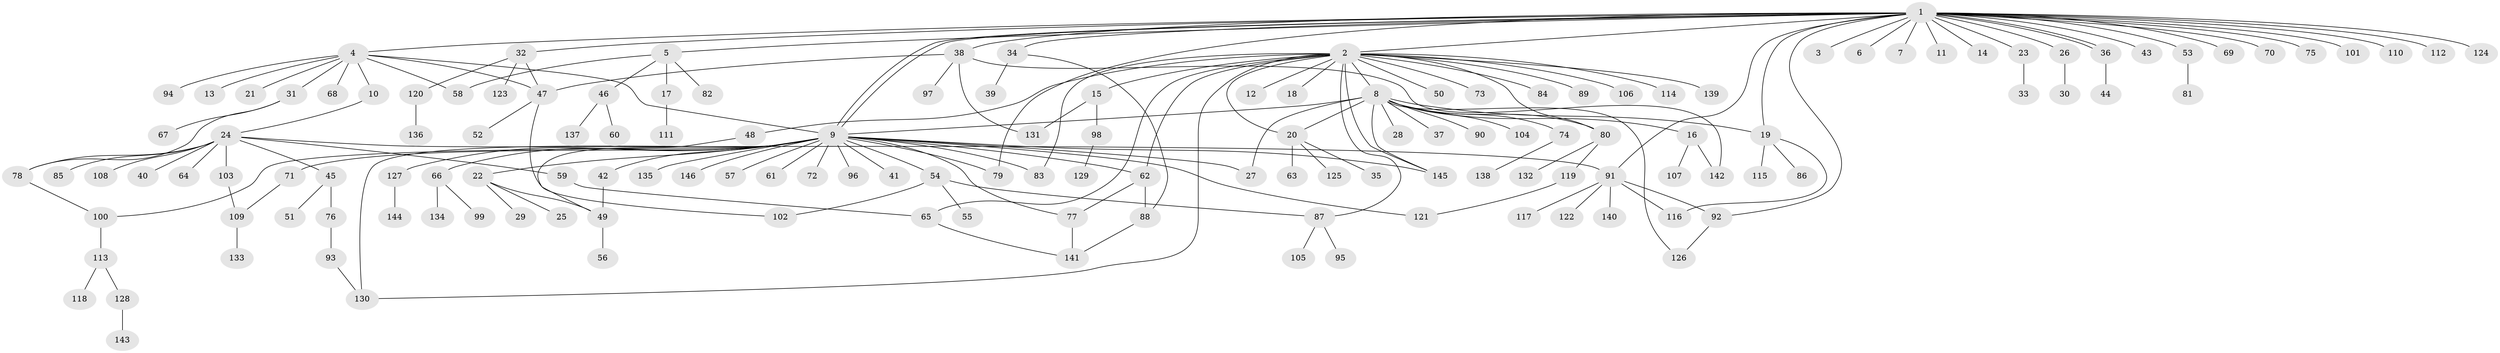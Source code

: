 // Generated by graph-tools (version 1.1) at 2025/25/03/09/25 03:25:56]
// undirected, 146 vertices, 182 edges
graph export_dot {
graph [start="1"]
  node [color=gray90,style=filled];
  1;
  2;
  3;
  4;
  5;
  6;
  7;
  8;
  9;
  10;
  11;
  12;
  13;
  14;
  15;
  16;
  17;
  18;
  19;
  20;
  21;
  22;
  23;
  24;
  25;
  26;
  27;
  28;
  29;
  30;
  31;
  32;
  33;
  34;
  35;
  36;
  37;
  38;
  39;
  40;
  41;
  42;
  43;
  44;
  45;
  46;
  47;
  48;
  49;
  50;
  51;
  52;
  53;
  54;
  55;
  56;
  57;
  58;
  59;
  60;
  61;
  62;
  63;
  64;
  65;
  66;
  67;
  68;
  69;
  70;
  71;
  72;
  73;
  74;
  75;
  76;
  77;
  78;
  79;
  80;
  81;
  82;
  83;
  84;
  85;
  86;
  87;
  88;
  89;
  90;
  91;
  92;
  93;
  94;
  95;
  96;
  97;
  98;
  99;
  100;
  101;
  102;
  103;
  104;
  105;
  106;
  107;
  108;
  109;
  110;
  111;
  112;
  113;
  114;
  115;
  116;
  117;
  118;
  119;
  120;
  121;
  122;
  123;
  124;
  125;
  126;
  127;
  128;
  129;
  130;
  131;
  132;
  133;
  134;
  135;
  136;
  137;
  138;
  139;
  140;
  141;
  142;
  143;
  144;
  145;
  146;
  1 -- 2;
  1 -- 3;
  1 -- 4;
  1 -- 5;
  1 -- 6;
  1 -- 7;
  1 -- 9;
  1 -- 9;
  1 -- 11;
  1 -- 14;
  1 -- 19;
  1 -- 23;
  1 -- 26;
  1 -- 32;
  1 -- 34;
  1 -- 36;
  1 -- 36;
  1 -- 38;
  1 -- 43;
  1 -- 53;
  1 -- 69;
  1 -- 70;
  1 -- 75;
  1 -- 79;
  1 -- 91;
  1 -- 92;
  1 -- 101;
  1 -- 110;
  1 -- 112;
  1 -- 124;
  2 -- 8;
  2 -- 12;
  2 -- 15;
  2 -- 18;
  2 -- 20;
  2 -- 48;
  2 -- 50;
  2 -- 62;
  2 -- 65;
  2 -- 73;
  2 -- 80;
  2 -- 83;
  2 -- 84;
  2 -- 87;
  2 -- 89;
  2 -- 106;
  2 -- 114;
  2 -- 130;
  2 -- 139;
  2 -- 145;
  4 -- 9;
  4 -- 10;
  4 -- 13;
  4 -- 21;
  4 -- 31;
  4 -- 47;
  4 -- 58;
  4 -- 68;
  4 -- 94;
  5 -- 17;
  5 -- 46;
  5 -- 58;
  5 -- 82;
  8 -- 9;
  8 -- 16;
  8 -- 19;
  8 -- 20;
  8 -- 27;
  8 -- 28;
  8 -- 37;
  8 -- 74;
  8 -- 80;
  8 -- 90;
  8 -- 104;
  8 -- 126;
  8 -- 145;
  9 -- 22;
  9 -- 27;
  9 -- 41;
  9 -- 42;
  9 -- 54;
  9 -- 57;
  9 -- 61;
  9 -- 62;
  9 -- 66;
  9 -- 71;
  9 -- 72;
  9 -- 77;
  9 -- 79;
  9 -- 83;
  9 -- 96;
  9 -- 100;
  9 -- 121;
  9 -- 127;
  9 -- 130;
  9 -- 135;
  9 -- 145;
  9 -- 146;
  10 -- 24;
  15 -- 98;
  15 -- 131;
  16 -- 107;
  16 -- 142;
  17 -- 111;
  19 -- 86;
  19 -- 115;
  19 -- 116;
  20 -- 35;
  20 -- 63;
  20 -- 125;
  22 -- 25;
  22 -- 29;
  22 -- 49;
  23 -- 33;
  24 -- 40;
  24 -- 45;
  24 -- 59;
  24 -- 64;
  24 -- 78;
  24 -- 85;
  24 -- 91;
  24 -- 103;
  24 -- 108;
  26 -- 30;
  31 -- 67;
  31 -- 78;
  32 -- 47;
  32 -- 120;
  32 -- 123;
  34 -- 39;
  34 -- 88;
  36 -- 44;
  38 -- 47;
  38 -- 97;
  38 -- 131;
  38 -- 142;
  42 -- 49;
  45 -- 51;
  45 -- 76;
  46 -- 60;
  46 -- 137;
  47 -- 52;
  47 -- 102;
  48 -- 49;
  49 -- 56;
  53 -- 81;
  54 -- 55;
  54 -- 87;
  54 -- 102;
  59 -- 65;
  62 -- 77;
  62 -- 88;
  65 -- 141;
  66 -- 99;
  66 -- 134;
  71 -- 109;
  74 -- 138;
  76 -- 93;
  77 -- 141;
  78 -- 100;
  80 -- 119;
  80 -- 132;
  87 -- 95;
  87 -- 105;
  88 -- 141;
  91 -- 92;
  91 -- 116;
  91 -- 117;
  91 -- 122;
  91 -- 140;
  92 -- 126;
  93 -- 130;
  98 -- 129;
  100 -- 113;
  103 -- 109;
  109 -- 133;
  113 -- 118;
  113 -- 128;
  119 -- 121;
  120 -- 136;
  127 -- 144;
  128 -- 143;
}
